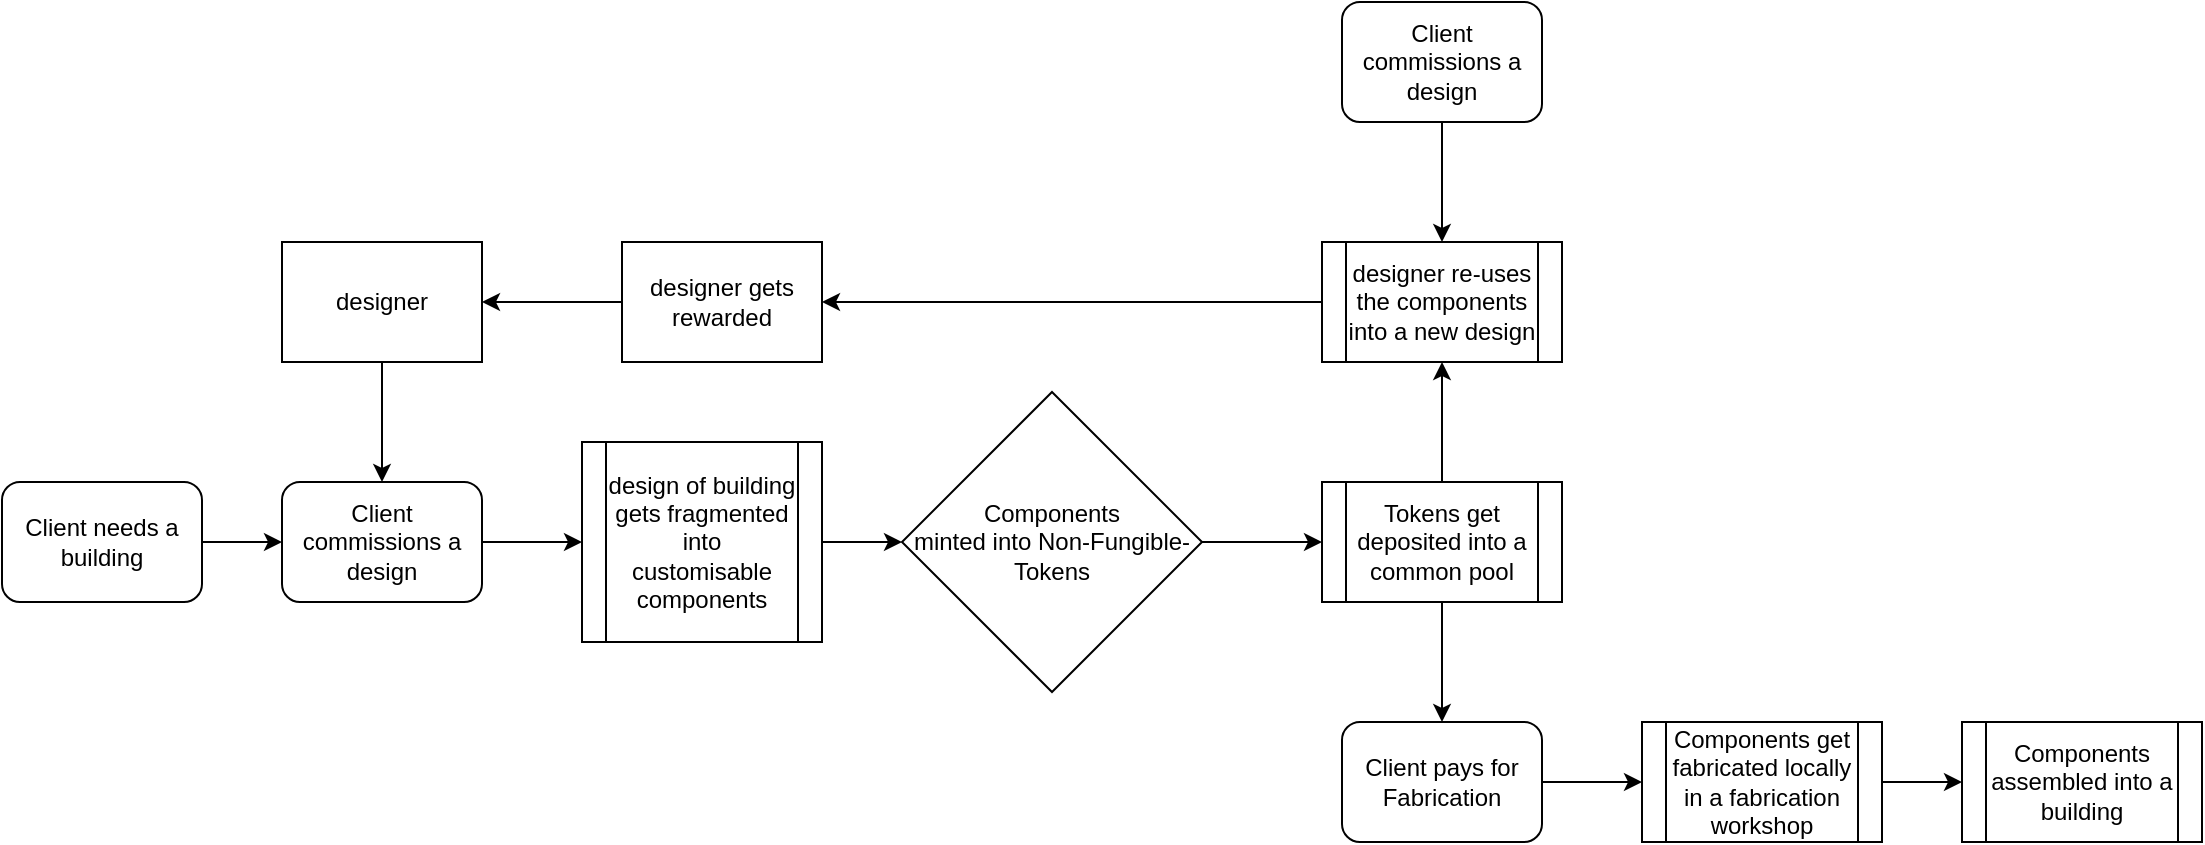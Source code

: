<mxfile version="21.4.0" type="device">
  <diagram name="Page-1" id="uFMDWzQYWcf9r_OQGe0A">
    <mxGraphModel dx="1518" dy="941" grid="1" gridSize="10" guides="1" tooltips="1" connect="1" arrows="1" fold="1" page="1" pageScale="1" pageWidth="827" pageHeight="1169" math="0" shadow="0">
      <root>
        <mxCell id="0" />
        <mxCell id="1" parent="0" />
        <mxCell id="WRrme6WCNWswc6TFWZnq-1" value="Client needs a building" style="rounded=1;whiteSpace=wrap;html=1;" vertex="1" parent="1">
          <mxGeometry x="100" y="340" width="100" height="60" as="geometry" />
        </mxCell>
        <mxCell id="WRrme6WCNWswc6TFWZnq-2" value="designer" style="rounded=0;whiteSpace=wrap;html=1;" vertex="1" parent="1">
          <mxGeometry x="240" y="220" width="100" height="60" as="geometry" />
        </mxCell>
        <mxCell id="WRrme6WCNWswc6TFWZnq-3" value="Client commissions a design" style="rounded=1;whiteSpace=wrap;html=1;" vertex="1" parent="1">
          <mxGeometry x="240" y="340" width="100" height="60" as="geometry" />
        </mxCell>
        <mxCell id="WRrme6WCNWswc6TFWZnq-6" value="" style="endArrow=classic;html=1;rounded=0;exitX=1;exitY=0.5;exitDx=0;exitDy=0;entryX=0;entryY=0.5;entryDx=0;entryDy=0;" edge="1" parent="1" source="WRrme6WCNWswc6TFWZnq-1" target="WRrme6WCNWswc6TFWZnq-3">
          <mxGeometry width="50" height="50" relative="1" as="geometry">
            <mxPoint x="390" y="410" as="sourcePoint" />
            <mxPoint x="440" y="360" as="targetPoint" />
          </mxGeometry>
        </mxCell>
        <mxCell id="WRrme6WCNWswc6TFWZnq-8" value="design of building gets fragmented into&lt;br style=&quot;border-color: var(--border-color);&quot;&gt;customisable components" style="shape=process;whiteSpace=wrap;html=1;backgroundOutline=1;" vertex="1" parent="1">
          <mxGeometry x="390" y="320" width="120" height="100" as="geometry" />
        </mxCell>
        <mxCell id="WRrme6WCNWswc6TFWZnq-9" value="Components&lt;br&gt;minted into Non-Fungible-Tokens" style="rhombus;whiteSpace=wrap;html=1;" vertex="1" parent="1">
          <mxGeometry x="550" y="295" width="150" height="150" as="geometry" />
        </mxCell>
        <mxCell id="WRrme6WCNWswc6TFWZnq-10" value="" style="endArrow=classic;html=1;rounded=0;exitX=1;exitY=0.5;exitDx=0;exitDy=0;entryX=0;entryY=0.5;entryDx=0;entryDy=0;" edge="1" parent="1" source="WRrme6WCNWswc6TFWZnq-3" target="WRrme6WCNWswc6TFWZnq-8">
          <mxGeometry width="50" height="50" relative="1" as="geometry">
            <mxPoint x="390" y="410" as="sourcePoint" />
            <mxPoint x="440" y="360" as="targetPoint" />
          </mxGeometry>
        </mxCell>
        <mxCell id="WRrme6WCNWswc6TFWZnq-12" value="" style="endArrow=classic;html=1;rounded=0;entryX=0;entryY=0.5;entryDx=0;entryDy=0;exitX=1;exitY=0.5;exitDx=0;exitDy=0;" edge="1" parent="1" source="WRrme6WCNWswc6TFWZnq-8" target="WRrme6WCNWswc6TFWZnq-9">
          <mxGeometry width="50" height="50" relative="1" as="geometry">
            <mxPoint x="390" y="410" as="sourcePoint" />
            <mxPoint x="440" y="360" as="targetPoint" />
          </mxGeometry>
        </mxCell>
        <mxCell id="WRrme6WCNWswc6TFWZnq-13" value="Tokens get deposited into a common pool" style="shape=process;whiteSpace=wrap;html=1;backgroundOutline=1;" vertex="1" parent="1">
          <mxGeometry x="760" y="340" width="120" height="60" as="geometry" />
        </mxCell>
        <mxCell id="WRrme6WCNWswc6TFWZnq-14" value="" style="endArrow=classic;html=1;rounded=0;exitX=1;exitY=0.5;exitDx=0;exitDy=0;" edge="1" parent="1" source="WRrme6WCNWswc6TFWZnq-9" target="WRrme6WCNWswc6TFWZnq-13">
          <mxGeometry width="50" height="50" relative="1" as="geometry">
            <mxPoint x="710" y="260" as="sourcePoint" />
            <mxPoint x="760" y="210" as="targetPoint" />
          </mxGeometry>
        </mxCell>
        <mxCell id="WRrme6WCNWswc6TFWZnq-15" value="Client pays for Fabrication" style="rounded=1;whiteSpace=wrap;html=1;" vertex="1" parent="1">
          <mxGeometry x="770" y="460" width="100" height="60" as="geometry" />
        </mxCell>
        <mxCell id="WRrme6WCNWswc6TFWZnq-16" value="" style="endArrow=classic;html=1;rounded=0;exitX=0.5;exitY=1;exitDx=0;exitDy=0;" edge="1" parent="1" source="WRrme6WCNWswc6TFWZnq-13" target="WRrme6WCNWswc6TFWZnq-15">
          <mxGeometry width="50" height="50" relative="1" as="geometry">
            <mxPoint x="580" y="540" as="sourcePoint" />
            <mxPoint x="630" y="490" as="targetPoint" />
          </mxGeometry>
        </mxCell>
        <mxCell id="WRrme6WCNWswc6TFWZnq-18" value="Components get fabricated locally in a fabrication workshop" style="shape=process;whiteSpace=wrap;html=1;backgroundOutline=1;" vertex="1" parent="1">
          <mxGeometry x="920" y="460" width="120" height="60" as="geometry" />
        </mxCell>
        <mxCell id="WRrme6WCNWswc6TFWZnq-19" value="" style="endArrow=classic;html=1;rounded=0;exitX=1;exitY=0.5;exitDx=0;exitDy=0;entryX=0;entryY=0.5;entryDx=0;entryDy=0;" edge="1" parent="1" source="WRrme6WCNWswc6TFWZnq-15" target="WRrme6WCNWswc6TFWZnq-18">
          <mxGeometry width="50" height="50" relative="1" as="geometry">
            <mxPoint x="900" y="620" as="sourcePoint" />
            <mxPoint x="950" y="570" as="targetPoint" />
          </mxGeometry>
        </mxCell>
        <mxCell id="WRrme6WCNWswc6TFWZnq-20" value="Components assembled into a building" style="shape=process;whiteSpace=wrap;html=1;backgroundOutline=1;" vertex="1" parent="1">
          <mxGeometry x="1080" y="460" width="120" height="60" as="geometry" />
        </mxCell>
        <mxCell id="WRrme6WCNWswc6TFWZnq-21" value="" style="endArrow=classic;html=1;rounded=0;exitX=1;exitY=0.5;exitDx=0;exitDy=0;entryX=0;entryY=0.5;entryDx=0;entryDy=0;" edge="1" parent="1" source="WRrme6WCNWswc6TFWZnq-18" target="WRrme6WCNWswc6TFWZnq-20">
          <mxGeometry width="50" height="50" relative="1" as="geometry">
            <mxPoint x="1100" y="420" as="sourcePoint" />
            <mxPoint x="1150" y="370" as="targetPoint" />
          </mxGeometry>
        </mxCell>
        <mxCell id="WRrme6WCNWswc6TFWZnq-22" value="" style="endArrow=classic;html=1;rounded=0;exitX=0.5;exitY=1;exitDx=0;exitDy=0;" edge="1" parent="1" source="WRrme6WCNWswc6TFWZnq-2" target="WRrme6WCNWswc6TFWZnq-3">
          <mxGeometry width="50" height="50" relative="1" as="geometry">
            <mxPoint x="620" y="420" as="sourcePoint" />
            <mxPoint x="670" y="370" as="targetPoint" />
          </mxGeometry>
        </mxCell>
        <mxCell id="WRrme6WCNWswc6TFWZnq-23" value="designer gets rewarded" style="rounded=0;whiteSpace=wrap;html=1;" vertex="1" parent="1">
          <mxGeometry x="410" y="220" width="100" height="60" as="geometry" />
        </mxCell>
        <mxCell id="WRrme6WCNWswc6TFWZnq-24" value="" style="endArrow=classic;html=1;rounded=0;exitX=0.5;exitY=0;exitDx=0;exitDy=0;entryX=0.5;entryY=1;entryDx=0;entryDy=0;" edge="1" parent="1" source="WRrme6WCNWswc6TFWZnq-13" target="WRrme6WCNWswc6TFWZnq-25">
          <mxGeometry width="50" height="50" relative="1" as="geometry">
            <mxPoint x="620" y="420" as="sourcePoint" />
            <mxPoint x="820" y="290" as="targetPoint" />
          </mxGeometry>
        </mxCell>
        <mxCell id="WRrme6WCNWswc6TFWZnq-25" value="designer re-uses the components&lt;br&gt;into a new design" style="shape=process;whiteSpace=wrap;html=1;backgroundOutline=1;" vertex="1" parent="1">
          <mxGeometry x="760" y="220" width="120" height="60" as="geometry" />
        </mxCell>
        <mxCell id="WRrme6WCNWswc6TFWZnq-27" value="Client commissions a design" style="rounded=1;whiteSpace=wrap;html=1;" vertex="1" parent="1">
          <mxGeometry x="770" y="100" width="100" height="60" as="geometry" />
        </mxCell>
        <mxCell id="WRrme6WCNWswc6TFWZnq-28" value="" style="endArrow=classic;html=1;rounded=0;exitX=0.5;exitY=1;exitDx=0;exitDy=0;entryX=0.5;entryY=0;entryDx=0;entryDy=0;" edge="1" parent="1" source="WRrme6WCNWswc6TFWZnq-27" target="WRrme6WCNWswc6TFWZnq-25">
          <mxGeometry width="50" height="50" relative="1" as="geometry">
            <mxPoint x="620" y="420" as="sourcePoint" />
            <mxPoint x="670" y="370" as="targetPoint" />
          </mxGeometry>
        </mxCell>
        <mxCell id="WRrme6WCNWswc6TFWZnq-29" value="" style="endArrow=classic;html=1;rounded=0;exitX=0;exitY=0.5;exitDx=0;exitDy=0;entryX=1;entryY=0.5;entryDx=0;entryDy=0;" edge="1" parent="1" source="WRrme6WCNWswc6TFWZnq-25" target="WRrme6WCNWswc6TFWZnq-23">
          <mxGeometry width="50" height="50" relative="1" as="geometry">
            <mxPoint x="620" y="420" as="sourcePoint" />
            <mxPoint x="670" y="370" as="targetPoint" />
          </mxGeometry>
        </mxCell>
        <mxCell id="WRrme6WCNWswc6TFWZnq-30" value="" style="endArrow=classic;html=1;rounded=0;exitX=0;exitY=0.5;exitDx=0;exitDy=0;entryX=1;entryY=0.5;entryDx=0;entryDy=0;" edge="1" parent="1" source="WRrme6WCNWswc6TFWZnq-23" target="WRrme6WCNWswc6TFWZnq-2">
          <mxGeometry width="50" height="50" relative="1" as="geometry">
            <mxPoint x="620" y="420" as="sourcePoint" />
            <mxPoint x="670" y="370" as="targetPoint" />
          </mxGeometry>
        </mxCell>
      </root>
    </mxGraphModel>
  </diagram>
</mxfile>
